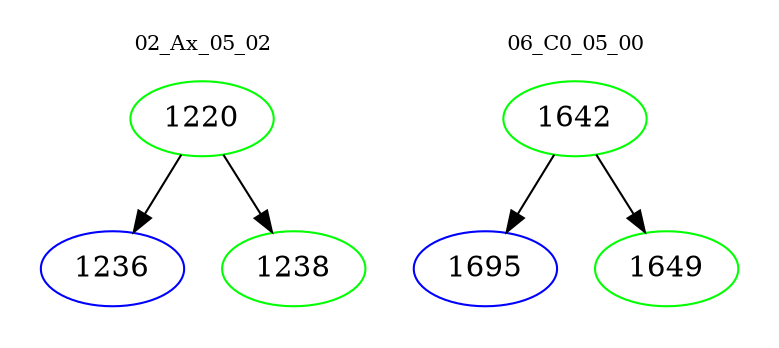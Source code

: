 digraph{
subgraph cluster_0 {
color = white
label = "02_Ax_05_02";
fontsize=10;
T0_1220 [label="1220", color="green"]
T0_1220 -> T0_1236 [color="black"]
T0_1236 [label="1236", color="blue"]
T0_1220 -> T0_1238 [color="black"]
T0_1238 [label="1238", color="green"]
}
subgraph cluster_1 {
color = white
label = "06_C0_05_00";
fontsize=10;
T1_1642 [label="1642", color="green"]
T1_1642 -> T1_1695 [color="black"]
T1_1695 [label="1695", color="blue"]
T1_1642 -> T1_1649 [color="black"]
T1_1649 [label="1649", color="green"]
}
}
